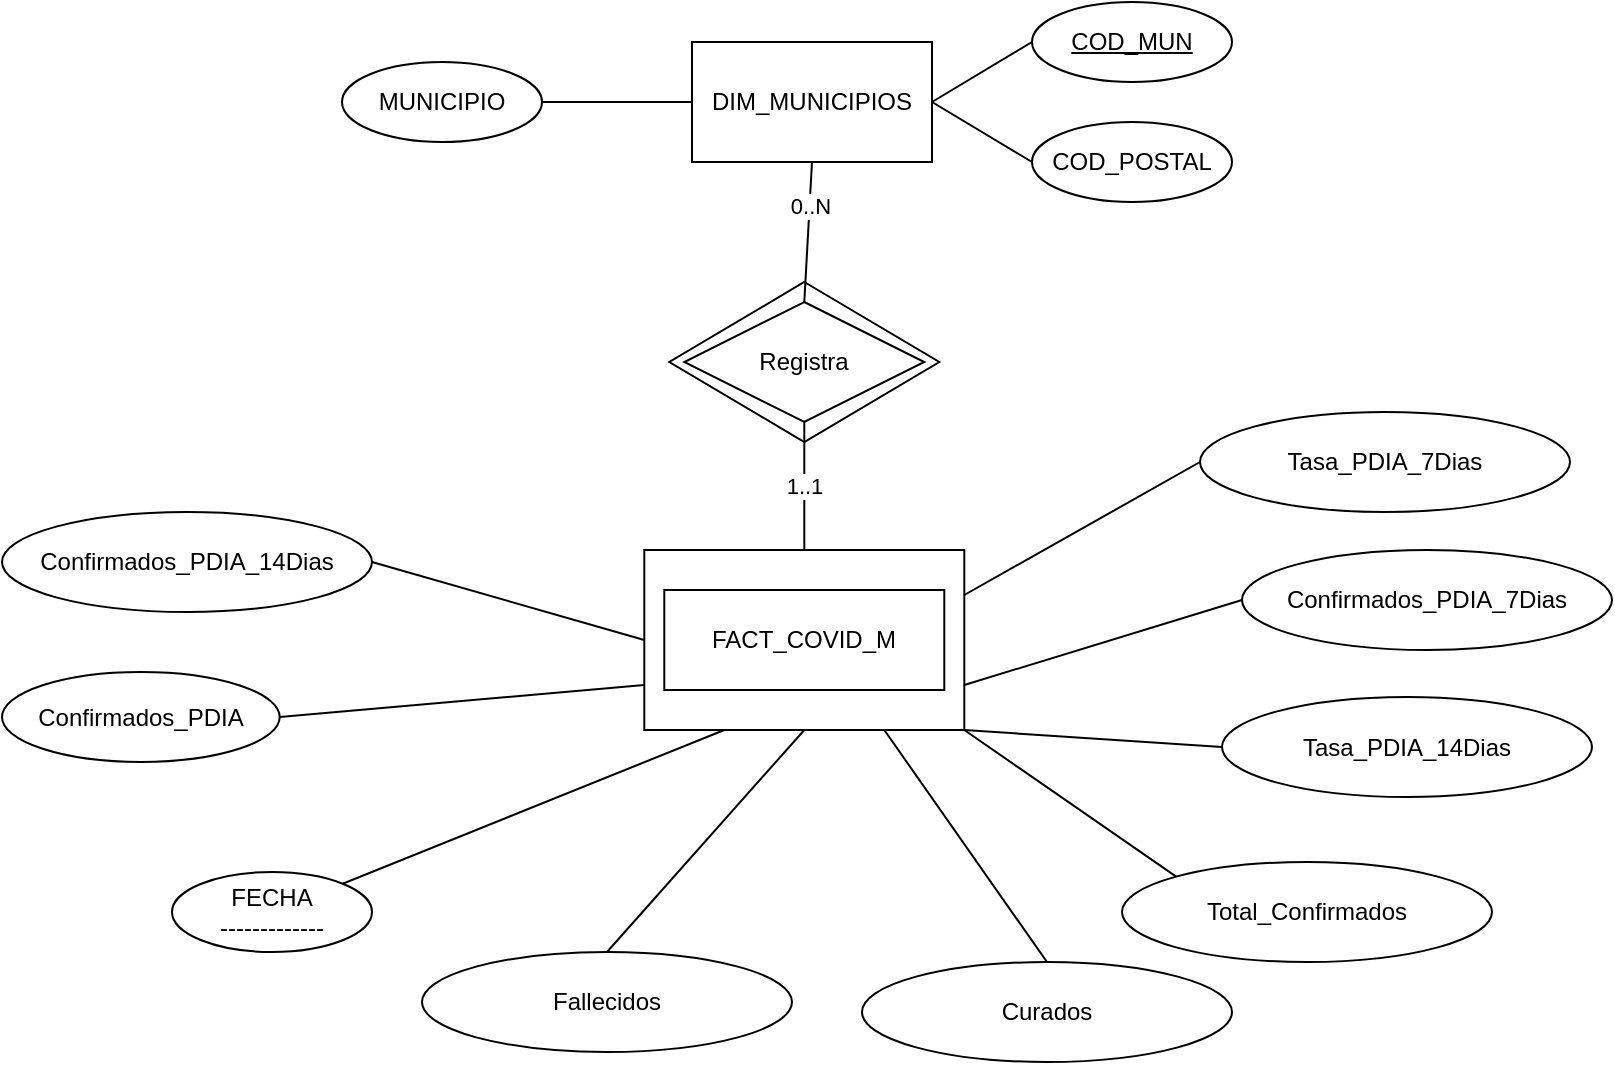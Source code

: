 <mxfile version="20.2.7" type="github" pages="5">
  <diagram id="vgWtAW3Z7E3r17hdpEy-" name="FACT_COVID_M">
    <mxGraphModel dx="1422" dy="737" grid="1" gridSize="10" guides="1" tooltips="1" connect="1" arrows="1" fold="1" page="1" pageScale="1" pageWidth="827" pageHeight="1169" math="0" shadow="0">
      <root>
        <mxCell id="0" />
        <mxCell id="1" parent="0" />
        <mxCell id="q2_rF_E4KVoeCvqUYvYB-1" value="" style="rhombus;whiteSpace=wrap;html=1;" parent="1" vertex="1">
          <mxGeometry x="344.65" y="200" width="135" height="80" as="geometry" />
        </mxCell>
        <mxCell id="q2_rF_E4KVoeCvqUYvYB-2" value="DIM_MUNICIPIOS" style="rounded=0;whiteSpace=wrap;html=1;" parent="1" vertex="1">
          <mxGeometry x="356" y="80" width="120" height="60" as="geometry" />
        </mxCell>
        <mxCell id="q2_rF_E4KVoeCvqUYvYB-3" value="FECHA&lt;br&gt;-------------" style="ellipse;whiteSpace=wrap;html=1;" parent="1" vertex="1">
          <mxGeometry x="96" y="495" width="100" height="40" as="geometry" />
        </mxCell>
        <mxCell id="q2_rF_E4KVoeCvqUYvYB-4" style="rounded=0;orthogonalLoop=1;jettySize=auto;html=1;exitX=0.5;exitY=1;exitDx=0;exitDy=0;entryX=0.5;entryY=0;entryDx=0;entryDy=0;endArrow=none;endFill=0;" parent="1" source="q2_rF_E4KVoeCvqUYvYB-2" target="q2_rF_E4KVoeCvqUYvYB-6" edge="1">
          <mxGeometry relative="1" as="geometry">
            <mxPoint x="706" y="170" as="sourcePoint" />
          </mxGeometry>
        </mxCell>
        <mxCell id="q2_rF_E4KVoeCvqUYvYB-5" value="0..N" style="edgeLabel;html=1;align=center;verticalAlign=middle;resizable=0;points=[];" parent="q2_rF_E4KVoeCvqUYvYB-4" vertex="1" connectable="0">
          <mxGeometry x="-0.6" y="-2" relative="1" as="geometry">
            <mxPoint x="2" y="8" as="offset" />
          </mxGeometry>
        </mxCell>
        <mxCell id="q2_rF_E4KVoeCvqUYvYB-6" value="Registra" style="rhombus;whiteSpace=wrap;html=1;" parent="1" vertex="1">
          <mxGeometry x="352.15" y="210" width="120" height="60" as="geometry" />
        </mxCell>
        <mxCell id="q2_rF_E4KVoeCvqUYvYB-7" value="&lt;u&gt;COD_MUN&lt;/u&gt;" style="ellipse;whiteSpace=wrap;html=1;" parent="1" vertex="1">
          <mxGeometry x="526" y="60" width="100" height="40" as="geometry" />
        </mxCell>
        <mxCell id="q2_rF_E4KVoeCvqUYvYB-8" value="COD_POSTAL" style="ellipse;whiteSpace=wrap;html=1;" parent="1" vertex="1">
          <mxGeometry x="526" y="120" width="100" height="40" as="geometry" />
        </mxCell>
        <mxCell id="q2_rF_E4KVoeCvqUYvYB-9" value="MUNICIPIO" style="ellipse;whiteSpace=wrap;html=1;" parent="1" vertex="1">
          <mxGeometry x="181" y="90" width="100" height="40" as="geometry" />
        </mxCell>
        <mxCell id="q2_rF_E4KVoeCvqUYvYB-10" value="" style="endArrow=none;html=1;rounded=0;entryX=0;entryY=0.5;entryDx=0;entryDy=0;exitX=1;exitY=0.5;exitDx=0;exitDy=0;" parent="1" source="q2_rF_E4KVoeCvqUYvYB-9" target="q2_rF_E4KVoeCvqUYvYB-2" edge="1">
          <mxGeometry width="50" height="50" relative="1" as="geometry">
            <mxPoint x="136" y="240" as="sourcePoint" />
            <mxPoint x="186" y="190" as="targetPoint" />
          </mxGeometry>
        </mxCell>
        <mxCell id="q2_rF_E4KVoeCvqUYvYB-11" value="" style="endArrow=none;html=1;rounded=0;entryX=0;entryY=0.5;entryDx=0;entryDy=0;exitX=1;exitY=0.5;exitDx=0;exitDy=0;" parent="1" source="q2_rF_E4KVoeCvqUYvYB-2" target="q2_rF_E4KVoeCvqUYvYB-7" edge="1">
          <mxGeometry width="50" height="50" relative="1" as="geometry">
            <mxPoint x="136" y="240" as="sourcePoint" />
            <mxPoint x="186" y="190" as="targetPoint" />
          </mxGeometry>
        </mxCell>
        <mxCell id="q2_rF_E4KVoeCvqUYvYB-12" value="" style="endArrow=none;html=1;rounded=0;entryX=0;entryY=0.5;entryDx=0;entryDy=0;exitX=1;exitY=0.5;exitDx=0;exitDy=0;" parent="1" source="q2_rF_E4KVoeCvqUYvYB-2" target="q2_rF_E4KVoeCvqUYvYB-8" edge="1">
          <mxGeometry width="50" height="50" relative="1" as="geometry">
            <mxPoint x="136" y="240" as="sourcePoint" />
            <mxPoint x="536.0" y="140" as="targetPoint" />
          </mxGeometry>
        </mxCell>
        <mxCell id="q2_rF_E4KVoeCvqUYvYB-13" value="" style="group" parent="1" vertex="1" connectable="0">
          <mxGeometry x="332.15" y="334" width="160" height="90" as="geometry" />
        </mxCell>
        <mxCell id="q2_rF_E4KVoeCvqUYvYB-14" value="" style="rounded=0;whiteSpace=wrap;html=1;" parent="q2_rF_E4KVoeCvqUYvYB-13" vertex="1">
          <mxGeometry width="160" height="90" as="geometry" />
        </mxCell>
        <mxCell id="q2_rF_E4KVoeCvqUYvYB-15" value="FACT_COVID_M" style="rounded=0;whiteSpace=wrap;html=1;" parent="q2_rF_E4KVoeCvqUYvYB-13" vertex="1">
          <mxGeometry x="10" y="20" width="140" height="50" as="geometry" />
        </mxCell>
        <mxCell id="q2_rF_E4KVoeCvqUYvYB-16" value="1..1" style="endArrow=none;html=1;rounded=0;entryX=0.5;entryY=1;entryDx=0;entryDy=0;exitX=0.5;exitY=0;exitDx=0;exitDy=0;" parent="1" source="q2_rF_E4KVoeCvqUYvYB-14" target="q2_rF_E4KVoeCvqUYvYB-6" edge="1">
          <mxGeometry width="50" height="50" relative="1" as="geometry">
            <mxPoint x="141" y="290" as="sourcePoint" />
            <mxPoint x="572.15" y="300" as="targetPoint" />
          </mxGeometry>
        </mxCell>
        <mxCell id="q2_rF_E4KVoeCvqUYvYB-17" value="" style="endArrow=none;html=1;rounded=0;entryX=1;entryY=0;entryDx=0;entryDy=0;exitX=0.25;exitY=1;exitDx=0;exitDy=0;" parent="1" source="q2_rF_E4KVoeCvqUYvYB-14" target="q2_rF_E4KVoeCvqUYvYB-3" edge="1">
          <mxGeometry width="50" height="50" relative="1" as="geometry">
            <mxPoint x="456" y="390" as="sourcePoint" />
            <mxPoint x="441.0" y="305" as="targetPoint" />
          </mxGeometry>
        </mxCell>
        <mxCell id="q2_rF_E4KVoeCvqUYvYB-18" value="Confirmados_PDIA" style="ellipse;whiteSpace=wrap;html=1;" parent="1" vertex="1">
          <mxGeometry x="11" y="395" width="138.85" height="45" as="geometry" />
        </mxCell>
        <mxCell id="q2_rF_E4KVoeCvqUYvYB-19" value="" style="endArrow=none;html=1;rounded=0;entryX=1;entryY=0.5;entryDx=0;entryDy=0;exitX=0;exitY=0.75;exitDx=0;exitDy=0;" parent="1" source="q2_rF_E4KVoeCvqUYvYB-14" target="q2_rF_E4KVoeCvqUYvYB-18" edge="1">
          <mxGeometry width="50" height="50" relative="1" as="geometry">
            <mxPoint x="298.3" y="424" as="sourcePoint" />
            <mxPoint x="292.15" y="325" as="targetPoint" />
          </mxGeometry>
        </mxCell>
        <mxCell id="q2_rF_E4KVoeCvqUYvYB-20" value="Confirmados_PDIA_7Dias" style="ellipse;whiteSpace=wrap;html=1;" parent="1" vertex="1">
          <mxGeometry x="631" y="334" width="185" height="50" as="geometry" />
        </mxCell>
        <mxCell id="q2_rF_E4KVoeCvqUYvYB-21" value="Confirmados_PDIA_14Dias" style="ellipse;whiteSpace=wrap;html=1;" parent="1" vertex="1">
          <mxGeometry x="11" y="315" width="185" height="50" as="geometry" />
        </mxCell>
        <mxCell id="q2_rF_E4KVoeCvqUYvYB-22" value="Tasa_PDIA_7Dias" style="ellipse;whiteSpace=wrap;html=1;" parent="1" vertex="1">
          <mxGeometry x="610" y="265" width="185" height="50" as="geometry" />
        </mxCell>
        <mxCell id="q2_rF_E4KVoeCvqUYvYB-23" value="Tasa_PDIA_14Dias" style="ellipse;whiteSpace=wrap;html=1;" parent="1" vertex="1">
          <mxGeometry x="621" y="407.5" width="185" height="50" as="geometry" />
        </mxCell>
        <mxCell id="q2_rF_E4KVoeCvqUYvYB-24" value="Total_Confirmados" style="ellipse;whiteSpace=wrap;html=1;" parent="1" vertex="1">
          <mxGeometry x="571" y="490" width="185" height="50" as="geometry" />
        </mxCell>
        <mxCell id="q2_rF_E4KVoeCvqUYvYB-25" value="Curados" style="ellipse;whiteSpace=wrap;html=1;" parent="1" vertex="1">
          <mxGeometry x="441" y="540" width="185" height="50" as="geometry" />
        </mxCell>
        <mxCell id="q2_rF_E4KVoeCvqUYvYB-26" value="Fallecidos" style="ellipse;whiteSpace=wrap;html=1;" parent="1" vertex="1">
          <mxGeometry x="221" y="535" width="185" height="50" as="geometry" />
        </mxCell>
        <mxCell id="q2_rF_E4KVoeCvqUYvYB-27" value="" style="endArrow=none;html=1;rounded=0;entryX=1;entryY=0.5;entryDx=0;entryDy=0;exitX=0;exitY=0.5;exitDx=0;exitDy=0;" parent="1" source="q2_rF_E4KVoeCvqUYvYB-14" target="q2_rF_E4KVoeCvqUYvYB-21" edge="1">
          <mxGeometry width="50" height="50" relative="1" as="geometry">
            <mxPoint x="387.15" y="414" as="sourcePoint" />
            <mxPoint x="300.425" y="467.5" as="targetPoint" />
          </mxGeometry>
        </mxCell>
        <mxCell id="q2_rF_E4KVoeCvqUYvYB-28" value="" style="endArrow=none;html=1;rounded=0;entryX=1;entryY=0.25;entryDx=0;entryDy=0;exitX=0;exitY=0.5;exitDx=0;exitDy=0;" parent="1" source="q2_rF_E4KVoeCvqUYvYB-22" target="q2_rF_E4KVoeCvqUYvYB-14" edge="1">
          <mxGeometry width="50" height="50" relative="1" as="geometry">
            <mxPoint x="352.15" y="389" as="sourcePoint" />
            <mxPoint x="258.5" y="390.0" as="targetPoint" />
          </mxGeometry>
        </mxCell>
        <mxCell id="q2_rF_E4KVoeCvqUYvYB-29" value="" style="endArrow=none;html=1;rounded=0;entryX=0.5;entryY=1;entryDx=0;entryDy=0;exitX=0.5;exitY=0;exitDx=0;exitDy=0;" parent="1" source="q2_rF_E4KVoeCvqUYvYB-26" target="q2_rF_E4KVoeCvqUYvYB-14" edge="1">
          <mxGeometry width="50" height="50" relative="1" as="geometry">
            <mxPoint x="620.0" y="300.0" as="sourcePoint" />
            <mxPoint x="502.15" y="366.5" as="targetPoint" />
          </mxGeometry>
        </mxCell>
        <mxCell id="q2_rF_E4KVoeCvqUYvYB-30" value="" style="endArrow=none;html=1;rounded=0;entryX=0.75;entryY=1;entryDx=0;entryDy=0;exitX=0.5;exitY=0;exitDx=0;exitDy=0;" parent="1" source="q2_rF_E4KVoeCvqUYvYB-25" target="q2_rF_E4KVoeCvqUYvYB-14" edge="1">
          <mxGeometry width="50" height="50" relative="1" as="geometry">
            <mxPoint x="323.5" y="545.0" as="sourcePoint" />
            <mxPoint x="422.15" y="434" as="targetPoint" />
          </mxGeometry>
        </mxCell>
        <mxCell id="q2_rF_E4KVoeCvqUYvYB-31" value="" style="endArrow=none;html=1;rounded=0;entryX=1;entryY=0.75;entryDx=0;entryDy=0;exitX=0;exitY=0.5;exitDx=0;exitDy=0;" parent="1" source="q2_rF_E4KVoeCvqUYvYB-20" target="q2_rF_E4KVoeCvqUYvYB-14" edge="1">
          <mxGeometry width="50" height="50" relative="1" as="geometry">
            <mxPoint x="333.5" y="555.0" as="sourcePoint" />
            <mxPoint x="432.15" y="444" as="targetPoint" />
          </mxGeometry>
        </mxCell>
        <mxCell id="q2_rF_E4KVoeCvqUYvYB-32" value="" style="endArrow=none;html=1;rounded=0;entryX=1;entryY=1;entryDx=0;entryDy=0;exitX=0;exitY=0.5;exitDx=0;exitDy=0;" parent="1" source="q2_rF_E4KVoeCvqUYvYB-23" target="q2_rF_E4KVoeCvqUYvYB-14" edge="1">
          <mxGeometry width="50" height="50" relative="1" as="geometry">
            <mxPoint x="343.5" y="565.0" as="sourcePoint" />
            <mxPoint x="442.15" y="454" as="targetPoint" />
          </mxGeometry>
        </mxCell>
        <mxCell id="q2_rF_E4KVoeCvqUYvYB-33" value="" style="endArrow=none;html=1;rounded=0;entryX=1;entryY=1;entryDx=0;entryDy=0;exitX=0;exitY=0;exitDx=0;exitDy=0;" parent="1" source="q2_rF_E4KVoeCvqUYvYB-24" target="q2_rF_E4KVoeCvqUYvYB-14" edge="1">
          <mxGeometry width="50" height="50" relative="1" as="geometry">
            <mxPoint x="353.5" y="575.0" as="sourcePoint" />
            <mxPoint x="452.15" y="464" as="targetPoint" />
          </mxGeometry>
        </mxCell>
      </root>
    </mxGraphModel>
  </diagram>
  <diagram id="QMB-lueqzwkMbr6FRNcu" name="FACT_A_FINANCIERA">
    <mxGraphModel dx="1673" dy="867" grid="1" gridSize="10" guides="1" tooltips="1" connect="1" arrows="1" fold="1" page="1" pageScale="1" pageWidth="1169" pageHeight="827" math="0" shadow="0">
      <root>
        <mxCell id="0" />
        <mxCell id="1" parent="0" />
        <mxCell id="V9veJoz5qz3uG5agsrDF-1" value="" style="rhombus;whiteSpace=wrap;html=1;" vertex="1" parent="1">
          <mxGeometry x="607" y="415" width="140" height="80" as="geometry" />
        </mxCell>
        <mxCell id="V9veJoz5qz3uG5agsrDF-2" value="PAIS" style="ellipse;whiteSpace=wrap;html=1;" vertex="1" parent="1">
          <mxGeometry x="100" y="425" width="100" height="40" as="geometry" />
        </mxCell>
        <mxCell id="V9veJoz5qz3uG5agsrDF-3" value="" style="endArrow=none;html=1;rounded=0;entryX=0.5;entryY=0;entryDx=0;entryDy=0;exitX=0.719;exitY=-0.039;exitDx=0;exitDy=0;exitPerimeter=0;" edge="1" parent="1" source="V9veJoz5qz3uG5agsrDF-2" target="V9veJoz5qz3uG5agsrDF-10">
          <mxGeometry width="50" height="50" relative="1" as="geometry">
            <mxPoint x="176" y="420" as="sourcePoint" />
            <mxPoint x="476" y="346.52" as="targetPoint" />
          </mxGeometry>
        </mxCell>
        <mxCell id="V9veJoz5qz3uG5agsrDF-4" value="&lt;u&gt;COD_PAIS&lt;/u&gt;" style="ellipse;whiteSpace=wrap;html=1;" vertex="1" parent="1">
          <mxGeometry x="296" y="420" width="100" height="40" as="geometry" />
        </mxCell>
        <mxCell id="V9veJoz5qz3uG5agsrDF-5" value="" style="endArrow=none;html=1;rounded=0;entryX=0.5;entryY=0;entryDx=0;entryDy=0;exitX=0.5;exitY=0;exitDx=0;exitDy=0;" edge="1" parent="1" source="V9veJoz5qz3uG5agsrDF-4" target="V9veJoz5qz3uG5agsrDF-10">
          <mxGeometry width="50" height="50" relative="1" as="geometry">
            <mxPoint x="56" y="256.52" as="sourcePoint" />
            <mxPoint x="426" y="171.52" as="targetPoint" />
          </mxGeometry>
        </mxCell>
        <mxCell id="V9veJoz5qz3uG5agsrDF-6" value="" style="endArrow=none;html=1;rounded=0;exitX=0.448;exitY=0.014;exitDx=0;exitDy=0;entryX=0.5;entryY=1;entryDx=0;entryDy=0;exitPerimeter=0;" edge="1" parent="1" source="V9veJoz5qz3uG5agsrDF-22" target="V9veJoz5qz3uG5agsrDF-14">
          <mxGeometry width="50" height="50" relative="1" as="geometry">
            <mxPoint x="686" y="150" as="sourcePoint" />
            <mxPoint x="566" y="130" as="targetPoint" />
          </mxGeometry>
        </mxCell>
        <mxCell id="V9veJoz5qz3uG5agsrDF-7" value="" style="endArrow=none;html=1;rounded=0;entryX=0.5;entryY=0;entryDx=0;entryDy=0;exitX=0;exitY=0.75;exitDx=0;exitDy=0;exitPerimeter=0;entryPerimeter=0;" edge="1" parent="1" source="V9veJoz5qz3uG5agsrDF-17" target="V9veJoz5qz3uG5agsrDF-22">
          <mxGeometry width="50" height="50" relative="1" as="geometry">
            <mxPoint x="836" y="180" as="sourcePoint" />
            <mxPoint x="756" y="230" as="targetPoint" />
          </mxGeometry>
        </mxCell>
        <mxCell id="V9veJoz5qz3uG5agsrDF-8" value="" style="endArrow=none;html=1;rounded=0;entryX=0.5;entryY=0;entryDx=0;entryDy=0;exitX=0.5;exitY=1;exitDx=0;exitDy=0;" edge="1" parent="1" source="V9veJoz5qz3uG5agsrDF-16" target="V9veJoz5qz3uG5agsrDF-22">
          <mxGeometry width="50" height="50" relative="1" as="geometry">
            <mxPoint x="726" y="150" as="sourcePoint" />
            <mxPoint x="726" y="210" as="targetPoint" />
          </mxGeometry>
        </mxCell>
        <mxCell id="V9veJoz5qz3uG5agsrDF-9" value="" style="endArrow=none;html=1;rounded=0;entryX=0.5;entryY=1;entryDx=0;entryDy=0;exitX=0.5;exitY=0;exitDx=0;exitDy=0;" edge="1" parent="1" source="V9veJoz5qz3uG5agsrDF-22" target="V9veJoz5qz3uG5agsrDF-15">
          <mxGeometry width="50" height="50" relative="1" as="geometry">
            <mxPoint x="766" y="410" as="sourcePoint" />
            <mxPoint x="656" y="335" as="targetPoint" />
          </mxGeometry>
        </mxCell>
        <mxCell id="V9veJoz5qz3uG5agsrDF-10" value="DIM_PAISES" style="rounded=0;whiteSpace=wrap;html=1;" vertex="1" parent="1">
          <mxGeometry x="186" y="290" width="120" height="60" as="geometry" />
        </mxCell>
        <mxCell id="V9veJoz5qz3uG5agsrDF-11" value="Pertenece" style="rhombus;whiteSpace=wrap;html=1;" vertex="1" parent="1">
          <mxGeometry x="386" y="290" width="120" height="60" as="geometry" />
        </mxCell>
        <mxCell id="V9veJoz5qz3uG5agsrDF-12" value="1:1" style="endArrow=none;html=1;rounded=0;entryX=0;entryY=0.5;entryDx=0;entryDy=0;exitX=1;exitY=0.5;exitDx=0;exitDy=0;" edge="1" parent="1" source="V9veJoz5qz3uG5agsrDF-11" target="V9veJoz5qz3uG5agsrDF-22">
          <mxGeometry width="50" height="50" relative="1" as="geometry">
            <mxPoint x="526" y="213.48" as="sourcePoint" />
            <mxPoint x="356" y="90" as="targetPoint" />
          </mxGeometry>
        </mxCell>
        <mxCell id="V9veJoz5qz3uG5agsrDF-13" value="0..N" style="endArrow=none;html=1;rounded=0;entryX=0;entryY=0.5;entryDx=0;entryDy=0;exitX=1;exitY=0.5;exitDx=0;exitDy=0;" edge="1" parent="1" source="V9veJoz5qz3uG5agsrDF-10" target="V9veJoz5qz3uG5agsrDF-11">
          <mxGeometry width="50" height="50" relative="1" as="geometry">
            <mxPoint x="276" y="306.52" as="sourcePoint" />
            <mxPoint x="326" y="256.52" as="targetPoint" />
          </mxGeometry>
        </mxCell>
        <mxCell id="V9veJoz5qz3uG5agsrDF-14" value="FECHA&lt;br&gt;---------" style="ellipse;whiteSpace=wrap;html=1;" vertex="1" parent="1">
          <mxGeometry x="446" y="80" width="100" height="40" as="geometry" />
        </mxCell>
        <mxCell id="V9veJoz5qz3uG5agsrDF-15" value="APERTURA" style="ellipse;whiteSpace=wrap;html=1;" vertex="1" parent="1">
          <mxGeometry x="566" y="50" width="100" height="40" as="geometry" />
        </mxCell>
        <mxCell id="V9veJoz5qz3uG5agsrDF-16" value="MAXIMO" style="ellipse;whiteSpace=wrap;html=1;" vertex="1" parent="1">
          <mxGeometry x="706" y="50" width="100" height="40" as="geometry" />
        </mxCell>
        <mxCell id="V9veJoz5qz3uG5agsrDF-17" value="MINIMO" style="ellipse;whiteSpace=wrap;html=1;" vertex="1" parent="1">
          <mxGeometry x="866" y="110" width="100" height="40" as="geometry" />
        </mxCell>
        <mxCell id="V9veJoz5qz3uG5agsrDF-18" value="CIERRE" style="ellipse;whiteSpace=wrap;html=1;" vertex="1" parent="1">
          <mxGeometry x="916" y="210" width="100" height="40" as="geometry" />
        </mxCell>
        <mxCell id="V9veJoz5qz3uG5agsrDF-19" value="VOLUMEN" style="ellipse;whiteSpace=wrap;html=1;" vertex="1" parent="1">
          <mxGeometry x="906" y="310" width="100" height="40" as="geometry" />
        </mxCell>
        <mxCell id="V9veJoz5qz3uG5agsrDF-20" value="" style="group" vertex="1" connectable="0" parent="1">
          <mxGeometry x="607" y="260" width="160" height="110" as="geometry" />
        </mxCell>
        <mxCell id="V9veJoz5qz3uG5agsrDF-21" value="" style="rounded=0;whiteSpace=wrap;html=1;" vertex="1" parent="V9veJoz5qz3uG5agsrDF-20">
          <mxGeometry x="-25" width="185" height="110" as="geometry" />
        </mxCell>
        <mxCell id="V9veJoz5qz3uG5agsrDF-22" value="FACT_A_FINANCIERA" style="rounded=0;whiteSpace=wrap;html=1;" vertex="1" parent="V9veJoz5qz3uG5agsrDF-20">
          <mxGeometry y="20" width="140" height="70" as="geometry" />
        </mxCell>
        <mxCell id="V9veJoz5qz3uG5agsrDF-23" value="" style="endArrow=none;html=1;rounded=0;entryX=0;entryY=0.5;entryDx=0;entryDy=0;exitX=1;exitY=0;exitDx=0;exitDy=0;" edge="1" parent="1" source="V9veJoz5qz3uG5agsrDF-21" target="V9veJoz5qz3uG5agsrDF-18">
          <mxGeometry width="50" height="50" relative="1" as="geometry">
            <mxPoint x="776" y="440" as="sourcePoint" />
            <mxPoint x="826" y="390" as="targetPoint" />
          </mxGeometry>
        </mxCell>
        <mxCell id="V9veJoz5qz3uG5agsrDF-24" value="" style="endArrow=none;html=1;rounded=0;entryX=0;entryY=0;entryDx=0;entryDy=0;exitX=1;exitY=0.5;exitDx=0;exitDy=0;" edge="1" parent="1" source="V9veJoz5qz3uG5agsrDF-21" target="V9veJoz5qz3uG5agsrDF-19">
          <mxGeometry width="50" height="50" relative="1" as="geometry">
            <mxPoint x="806" y="335" as="sourcePoint" />
            <mxPoint x="546" y="240" as="targetPoint" />
          </mxGeometry>
        </mxCell>
        <mxCell id="V9veJoz5qz3uG5agsrDF-25" value="&lt;u&gt;ID_MERCADO&lt;/u&gt;" style="ellipse;whiteSpace=wrap;html=1;" vertex="1" parent="1">
          <mxGeometry x="435" y="669" width="100" height="40" as="geometry" />
        </mxCell>
        <mxCell id="V9veJoz5qz3uG5agsrDF-26" value="" style="endArrow=none;html=1;rounded=0;entryX=0.5;entryY=0;entryDx=0;entryDy=0;exitX=0.5;exitY=0;exitDx=0;exitDy=0;" edge="1" parent="1" source="V9veJoz5qz3uG5agsrDF-25" target="V9veJoz5qz3uG5agsrDF-29">
          <mxGeometry width="50" height="50" relative="1" as="geometry">
            <mxPoint x="615" y="749" as="sourcePoint" />
            <mxPoint x="885" y="595.52" as="targetPoint" />
          </mxGeometry>
        </mxCell>
        <mxCell id="V9veJoz5qz3uG5agsrDF-27" value="MERCADO" style="ellipse;whiteSpace=wrap;html=1;" vertex="1" parent="1">
          <mxGeometry x="627" y="669" width="100" height="40" as="geometry" />
        </mxCell>
        <mxCell id="V9veJoz5qz3uG5agsrDF-28" value="" style="endArrow=none;html=1;rounded=0;entryX=0.5;entryY=0;entryDx=0;entryDy=0;exitX=0.5;exitY=0;exitDx=0;exitDy=0;" edge="1" parent="1" source="V9veJoz5qz3uG5agsrDF-27" target="V9veJoz5qz3uG5agsrDF-29">
          <mxGeometry width="50" height="50" relative="1" as="geometry">
            <mxPoint x="465" y="505.52" as="sourcePoint" />
            <mxPoint x="835" y="420.52" as="targetPoint" />
          </mxGeometry>
        </mxCell>
        <mxCell id="V9veJoz5qz3uG5agsrDF-29" value="DIM_MERCADOS" style="rounded=0;whiteSpace=wrap;html=1;" vertex="1" parent="1">
          <mxGeometry x="617" y="560" width="120" height="60" as="geometry" />
        </mxCell>
        <mxCell id="V9veJoz5qz3uG5agsrDF-30" value="DESCRIPCION" style="ellipse;whiteSpace=wrap;html=1;" vertex="1" parent="1">
          <mxGeometry x="806" y="669" width="100" height="40" as="geometry" />
        </mxCell>
        <mxCell id="V9veJoz5qz3uG5agsrDF-31" value="" style="endArrow=none;html=1;rounded=0;entryX=1;entryY=0.5;entryDx=0;entryDy=0;exitX=0.5;exitY=0;exitDx=0;exitDy=0;" edge="1" parent="1" source="V9veJoz5qz3uG5agsrDF-30" target="V9veJoz5qz3uG5agsrDF-29">
          <mxGeometry width="50" height="50" relative="1" as="geometry">
            <mxPoint x="566" y="505.52" as="sourcePoint" />
            <mxPoint x="806" y="559" as="targetPoint" />
          </mxGeometry>
        </mxCell>
        <mxCell id="V9veJoz5qz3uG5agsrDF-32" value="REGISTRA" style="rhombus;whiteSpace=wrap;html=1;" vertex="1" parent="1">
          <mxGeometry x="617" y="425" width="120" height="60" as="geometry" />
        </mxCell>
        <mxCell id="V9veJoz5qz3uG5agsrDF-33" value="" style="endArrow=none;html=1;rounded=0;entryX=0.5;entryY=1;entryDx=0;entryDy=0;exitX=0.5;exitY=0;exitDx=0;exitDy=0;" edge="1" parent="1" source="V9veJoz5qz3uG5agsrDF-32" target="V9veJoz5qz3uG5agsrDF-22">
          <mxGeometry width="50" height="50" relative="1" as="geometry">
            <mxPoint x="356" y="430" as="sourcePoint" />
            <mxPoint x="256" y="300" as="targetPoint" />
          </mxGeometry>
        </mxCell>
        <mxCell id="V9veJoz5qz3uG5agsrDF-34" value="1..1" style="edgeLabel;html=1;align=center;verticalAlign=middle;resizable=0;points=[];" vertex="1" connectable="0" parent="V9veJoz5qz3uG5agsrDF-33">
          <mxGeometry x="-0.424" relative="1" as="geometry">
            <mxPoint as="offset" />
          </mxGeometry>
        </mxCell>
        <mxCell id="V9veJoz5qz3uG5agsrDF-35" value="" style="endArrow=none;html=1;rounded=0;entryX=0.5;entryY=1;entryDx=0;entryDy=0;exitX=0.5;exitY=0;exitDx=0;exitDy=0;" edge="1" parent="1" source="V9veJoz5qz3uG5agsrDF-29" target="V9veJoz5qz3uG5agsrDF-32">
          <mxGeometry width="50" height="50" relative="1" as="geometry">
            <mxPoint x="576" y="415" as="sourcePoint" />
            <mxPoint x="626" y="365" as="targetPoint" />
          </mxGeometry>
        </mxCell>
        <mxCell id="V9veJoz5qz3uG5agsrDF-36" value="0..N" style="edgeLabel;html=1;align=center;verticalAlign=middle;resizable=0;points=[];" vertex="1" connectable="0" parent="V9veJoz5qz3uG5agsrDF-35">
          <mxGeometry x="-0.436" y="2" relative="1" as="geometry">
            <mxPoint as="offset" />
          </mxGeometry>
        </mxCell>
      </root>
    </mxGraphModel>
  </diagram>
  <diagram id="kxbSdNKX4NSK-qYqbCen" name="FACT_COVID_P">
    <mxGraphModel dx="2005" dy="737" grid="1" gridSize="10" guides="1" tooltips="1" connect="1" arrows="1" fold="1" page="1" pageScale="1" pageWidth="583" pageHeight="827" math="0" shadow="0">
      <root>
        <mxCell id="0" />
        <mxCell id="1" parent="0" />
        <mxCell id="gppZokB7CRQZHfj-MRDj-94" value="" style="rhombus;whiteSpace=wrap;html=1;" parent="1" vertex="1">
          <mxGeometry x="248.33" y="342" width="143.34" height="85.2" as="geometry" />
        </mxCell>
        <mxCell id="gppZokB7CRQZHfj-MRDj-93" value="" style="rhombus;whiteSpace=wrap;html=1;" parent="1" vertex="1">
          <mxGeometry x="200" y="420.25" width="143.34" height="85.2" as="geometry" />
        </mxCell>
        <mxCell id="gppZokB7CRQZHfj-MRDj-1" value="" style="rhombus;whiteSpace=wrap;html=1;" parent="1" vertex="1">
          <mxGeometry x="528.43" y="290" width="150" height="80" as="geometry" />
        </mxCell>
        <mxCell id="gppZokB7CRQZHfj-MRDj-2" value="" style="rounded=0;whiteSpace=wrap;html=1;" parent="1" vertex="1">
          <mxGeometry x="521" y="421.9" width="140" height="80" as="geometry" />
        </mxCell>
        <mxCell id="gppZokB7CRQZHfj-MRDj-4" style="rounded=0;orthogonalLoop=1;jettySize=auto;html=1;exitX=0.5;exitY=1;exitDx=0;exitDy=0;entryX=0.5;entryY=0;entryDx=0;entryDy=0;endArrow=none;endFill=0;" parent="1" source="gppZokB7CRQZHfj-MRDj-6" target="gppZokB7CRQZHfj-MRDj-1" edge="1">
          <mxGeometry relative="1" as="geometry" />
        </mxCell>
        <mxCell id="gppZokB7CRQZHfj-MRDj-5" value="0..N" style="edgeLabel;html=1;align=center;verticalAlign=middle;resizable=0;points=[];" parent="gppZokB7CRQZHfj-MRDj-4" vertex="1" connectable="0">
          <mxGeometry x="-0.6" y="-2" relative="1" as="geometry">
            <mxPoint x="2" y="8" as="offset" />
          </mxGeometry>
        </mxCell>
        <mxCell id="gppZokB7CRQZHfj-MRDj-6" value="DIM_PROVINCIAS" style="rounded=0;whiteSpace=wrap;html=1;" parent="1" vertex="1">
          <mxGeometry x="545" y="160" width="120" height="60" as="geometry" />
        </mxCell>
        <mxCell id="gppZokB7CRQZHfj-MRDj-7" value="DIM_CCAA" style="rounded=0;whiteSpace=wrap;html=1;" parent="1" vertex="1">
          <mxGeometry x="1009" y="431.9" width="120" height="60" as="geometry" />
        </mxCell>
        <mxCell id="gppZokB7CRQZHfj-MRDj-8" value="PROVINCIA" style="ellipse;whiteSpace=wrap;html=1;" parent="1" vertex="1">
          <mxGeometry x="584.5" y="10" width="100" height="40" as="geometry" />
        </mxCell>
        <mxCell id="gppZokB7CRQZHfj-MRDj-9" value="&lt;u&gt;COD_PROVINCIA&lt;/u&gt;" style="ellipse;whiteSpace=wrap;html=1;" parent="1" vertex="1">
          <mxGeometry x="675" y="40" width="120" height="40" as="geometry" />
        </mxCell>
        <mxCell id="gppZokB7CRQZHfj-MRDj-10" value="" style="endArrow=none;html=1;rounded=0;entryX=0;entryY=1;entryDx=0;entryDy=0;exitX=0.5;exitY=0;exitDx=0;exitDy=0;" parent="1" source="gppZokB7CRQZHfj-MRDj-6" target="gppZokB7CRQZHfj-MRDj-9" edge="1">
          <mxGeometry width="50" height="50" relative="1" as="geometry">
            <mxPoint x="785" y="300" as="sourcePoint" />
            <mxPoint x="835" y="250" as="targetPoint" />
          </mxGeometry>
        </mxCell>
        <mxCell id="gppZokB7CRQZHfj-MRDj-11" value="" style="endArrow=none;html=1;rounded=0;entryX=0.5;entryY=1;entryDx=0;entryDy=0;exitX=0.5;exitY=0;exitDx=0;exitDy=0;" parent="1" source="gppZokB7CRQZHfj-MRDj-6" target="gppZokB7CRQZHfj-MRDj-8" edge="1">
          <mxGeometry width="50" height="50" relative="1" as="geometry">
            <mxPoint x="785" y="300" as="sourcePoint" />
            <mxPoint x="835" y="250" as="targetPoint" />
          </mxGeometry>
        </mxCell>
        <mxCell id="gppZokB7CRQZHfj-MRDj-12" value="CCAA" style="ellipse;whiteSpace=wrap;html=1;" parent="1" vertex="1">
          <mxGeometry x="920" y="525" width="100" height="40" as="geometry" />
        </mxCell>
        <mxCell id="gppZokB7CRQZHfj-MRDj-13" value="&lt;u&gt;COD_CCAA&lt;/u&gt;" style="ellipse;whiteSpace=wrap;html=1;" parent="1" vertex="1">
          <mxGeometry x="1080" y="565" width="100" height="40" as="geometry" />
        </mxCell>
        <mxCell id="gppZokB7CRQZHfj-MRDj-14" value="" style="endArrow=none;html=1;rounded=0;exitX=0.25;exitY=1;exitDx=0;exitDy=0;" parent="1" source="gppZokB7CRQZHfj-MRDj-7" target="gppZokB7CRQZHfj-MRDj-12" edge="1">
          <mxGeometry width="50" height="50" relative="1" as="geometry">
            <mxPoint x="945" y="415" as="sourcePoint" />
            <mxPoint x="995" y="365" as="targetPoint" />
          </mxGeometry>
        </mxCell>
        <mxCell id="gppZokB7CRQZHfj-MRDj-15" value="" style="endArrow=none;html=1;rounded=0;entryX=0.5;entryY=0;entryDx=0;entryDy=0;exitX=0.75;exitY=1;exitDx=0;exitDy=0;" parent="1" source="gppZokB7CRQZHfj-MRDj-7" target="gppZokB7CRQZHfj-MRDj-13" edge="1">
          <mxGeometry width="50" height="50" relative="1" as="geometry">
            <mxPoint x="1145" y="435" as="sourcePoint" />
            <mxPoint x="1195" y="385" as="targetPoint" />
          </mxGeometry>
        </mxCell>
        <mxCell id="gppZokB7CRQZHfj-MRDj-20" value="FACT_COVID_P" style="rounded=0;whiteSpace=wrap;html=1;" parent="1" vertex="1">
          <mxGeometry x="531" y="431.9" width="120" height="60" as="geometry" />
        </mxCell>
        <mxCell id="gppZokB7CRQZHfj-MRDj-21" value="FECHA&lt;br&gt;-------------" style="ellipse;whiteSpace=wrap;html=1;" parent="1" vertex="1">
          <mxGeometry x="360" y="250" width="100" height="40" as="geometry" />
        </mxCell>
        <mxCell id="gppZokB7CRQZHfj-MRDj-22" value="" style="endArrow=none;html=1;rounded=0;entryX=0.5;entryY=1;entryDx=0;entryDy=0;exitX=0;exitY=0;exitDx=0;exitDy=0;" parent="1" source="gppZokB7CRQZHfj-MRDj-2" target="gppZokB7CRQZHfj-MRDj-21" edge="1">
          <mxGeometry width="50" height="50" relative="1" as="geometry">
            <mxPoint x="596.0" y="606.9" as="sourcePoint" />
            <mxPoint x="700.854" y="657.674" as="targetPoint" />
          </mxGeometry>
        </mxCell>
        <mxCell id="gppZokB7CRQZHfj-MRDj-23" value="Latitud" style="ellipse;whiteSpace=wrap;html=1;" parent="1" vertex="1">
          <mxGeometry x="330" y="80" width="100" height="40" as="geometry" />
        </mxCell>
        <mxCell id="gppZokB7CRQZHfj-MRDj-24" value="Longitud" style="ellipse;whiteSpace=wrap;html=1;" parent="1" vertex="1">
          <mxGeometry x="465" y="20" width="100" height="40" as="geometry" />
        </mxCell>
        <mxCell id="gppZokB7CRQZHfj-MRDj-25" value="" style="endArrow=none;html=1;rounded=0;entryX=0.5;entryY=1;entryDx=0;entryDy=0;exitX=0.397;exitY=-0.018;exitDx=0;exitDy=0;exitPerimeter=0;" parent="1" source="gppZokB7CRQZHfj-MRDj-6" target="gppZokB7CRQZHfj-MRDj-24" edge="1">
          <mxGeometry width="50" height="50" relative="1" as="geometry">
            <mxPoint x="615.0" y="170.0" as="sourcePoint" />
            <mxPoint x="739.854" y="114.226" as="targetPoint" />
          </mxGeometry>
        </mxCell>
        <mxCell id="gppZokB7CRQZHfj-MRDj-26" value="" style="endArrow=none;html=1;rounded=0;entryX=1;entryY=1;entryDx=0;entryDy=0;" parent="1" source="gppZokB7CRQZHfj-MRDj-6" target="gppZokB7CRQZHfj-MRDj-23" edge="1">
          <mxGeometry width="50" height="50" relative="1" as="geometry">
            <mxPoint x="625.0" y="180.0" as="sourcePoint" />
            <mxPoint x="749.854" y="124.226" as="targetPoint" />
          </mxGeometry>
        </mxCell>
        <mxCell id="gppZokB7CRQZHfj-MRDj-27" value="Registra" style="rhombus;whiteSpace=wrap;html=1;" parent="1" vertex="1">
          <mxGeometry x="544.43" y="302" width="120" height="60" as="geometry" />
        </mxCell>
        <mxCell id="gppZokB7CRQZHfj-MRDj-28" value="PAIS" style="ellipse;whiteSpace=wrap;html=1;" parent="1" vertex="1">
          <mxGeometry x="340" y="780" width="100" height="40" as="geometry" />
        </mxCell>
        <mxCell id="gppZokB7CRQZHfj-MRDj-29" value="" style="endArrow=none;html=1;rounded=0;entryX=0;entryY=0.5;entryDx=0;entryDy=0;exitX=1;exitY=0.5;exitDx=0;exitDy=0;" parent="1" source="gppZokB7CRQZHfj-MRDj-28" target="gppZokB7CRQZHfj-MRDj-33" edge="1">
          <mxGeometry width="50" height="50" relative="1" as="geometry">
            <mxPoint x="474" y="1040" as="sourcePoint" />
            <mxPoint x="774" y="966.52" as="targetPoint" />
          </mxGeometry>
        </mxCell>
        <mxCell id="gppZokB7CRQZHfj-MRDj-30" value="&lt;u&gt;COD_PAIS&lt;/u&gt;" style="ellipse;whiteSpace=wrap;html=1;" parent="1" vertex="1">
          <mxGeometry x="750" y="810" width="100" height="40" as="geometry" />
        </mxCell>
        <mxCell id="gppZokB7CRQZHfj-MRDj-31" value="" style="endArrow=none;html=1;rounded=0;entryX=1;entryY=0.5;entryDx=0;entryDy=0;exitX=0;exitY=0.5;exitDx=0;exitDy=0;" parent="1" source="gppZokB7CRQZHfj-MRDj-30" target="gppZokB7CRQZHfj-MRDj-33" edge="1">
          <mxGeometry width="50" height="50" relative="1" as="geometry">
            <mxPoint x="354" y="876.52" as="sourcePoint" />
            <mxPoint x="724" y="791.52" as="targetPoint" />
          </mxGeometry>
        </mxCell>
        <mxCell id="gppZokB7CRQZHfj-MRDj-32" value="Registra" style="rhombus;whiteSpace=wrap;html=1;" parent="1" vertex="1">
          <mxGeometry x="544.43" y="302" width="120" height="60" as="geometry" />
        </mxCell>
        <mxCell id="gppZokB7CRQZHfj-MRDj-33" value="DIM_PAISES" style="rounded=0;whiteSpace=wrap;html=1;" parent="1" vertex="1">
          <mxGeometry x="525" y="730" width="120" height="60" as="geometry" />
        </mxCell>
        <mxCell id="gppZokB7CRQZHfj-MRDj-34" value="1..1" style="endArrow=none;html=1;rounded=0;entryX=0.5;entryY=1;entryDx=0;entryDy=0;exitX=0.586;exitY=-0.017;exitDx=0;exitDy=0;exitPerimeter=0;" parent="1" source="gppZokB7CRQZHfj-MRDj-2" target="gppZokB7CRQZHfj-MRDj-1" edge="1">
          <mxGeometry width="50" height="50" relative="1" as="geometry">
            <mxPoint x="720" y="451.9" as="sourcePoint" />
            <mxPoint x="659.0" y="370.0" as="targetPoint" />
          </mxGeometry>
        </mxCell>
        <mxCell id="gppZokB7CRQZHfj-MRDj-35" value="NUM_DEFUNCIONES" style="ellipse;whiteSpace=wrap;html=1;" parent="1" vertex="1">
          <mxGeometry x="776" y="302" width="140" height="40" as="geometry" />
        </mxCell>
        <mxCell id="gppZokB7CRQZHfj-MRDj-36" value="" style="endArrow=none;html=1;rounded=0;entryX=0;entryY=1;entryDx=0;entryDy=0;exitX=1;exitY=0.25;exitDx=0;exitDy=0;" parent="1" source="gppZokB7CRQZHfj-MRDj-2" target="gppZokB7CRQZHfj-MRDj-35" edge="1">
          <mxGeometry width="50" height="50" relative="1" as="geometry">
            <mxPoint x="741" y="471.9" as="sourcePoint" />
            <mxPoint x="726.0" y="386.9" as="targetPoint" />
          </mxGeometry>
        </mxCell>
        <mxCell id="gppZokB7CRQZHfj-MRDj-37" value="NUM_UCI" style="ellipse;whiteSpace=wrap;html=1;" parent="1" vertex="1">
          <mxGeometry x="710" y="585" width="100" height="40" as="geometry" />
        </mxCell>
        <mxCell id="gppZokB7CRQZHfj-MRDj-38" value="" style="endArrow=none;html=1;rounded=0;entryX=0.5;entryY=0;entryDx=0;entryDy=0;exitX=1;exitY=0.75;exitDx=0;exitDy=0;" parent="1" source="gppZokB7CRQZHfj-MRDj-2" target="gppZokB7CRQZHfj-MRDj-37" edge="1">
          <mxGeometry width="50" height="50" relative="1" as="geometry">
            <mxPoint x="651.0" y="551.9" as="sourcePoint" />
            <mxPoint x="726.0" y="461.9" as="targetPoint" />
          </mxGeometry>
        </mxCell>
        <mxCell id="gppZokB7CRQZHfj-MRDj-39" value="NUM_HOSPITALIZACIONES" style="ellipse;whiteSpace=wrap;html=1;" parent="1" vertex="1">
          <mxGeometry x="310" y="580" width="170" height="50" as="geometry" />
        </mxCell>
        <mxCell id="gppZokB7CRQZHfj-MRDj-40" value="" style="endArrow=none;html=1;rounded=0;entryX=1;entryY=0;entryDx=0;entryDy=0;exitX=0;exitY=1;exitDx=0;exitDy=0;" parent="1" source="gppZokB7CRQZHfj-MRDj-2" target="gppZokB7CRQZHfj-MRDj-39" edge="1">
          <mxGeometry width="50" height="50" relative="1" as="geometry">
            <mxPoint x="651" y="571.9" as="sourcePoint" />
            <mxPoint x="661.0" y="503.42" as="targetPoint" />
          </mxGeometry>
        </mxCell>
        <mxCell id="gppZokB7CRQZHfj-MRDj-41" value="NUM_CASOS" style="ellipse;whiteSpace=wrap;html=1;" parent="1" vertex="1">
          <mxGeometry x="230" y="534" width="100" height="40" as="geometry" />
        </mxCell>
        <mxCell id="gppZokB7CRQZHfj-MRDj-42" value="" style="endArrow=none;html=1;rounded=0;entryX=1;entryY=0.5;entryDx=0;entryDy=0;exitX=0;exitY=0.75;exitDx=0;exitDy=0;" parent="1" source="gppZokB7CRQZHfj-MRDj-2" target="gppZokB7CRQZHfj-MRDj-41" edge="1">
          <mxGeometry width="50" height="50" relative="1" as="geometry">
            <mxPoint x="621" y="541.9" as="sourcePoint" />
            <mxPoint x="531.0" y="523.42" as="targetPoint" />
          </mxGeometry>
        </mxCell>
        <mxCell id="gppZokB7CRQZHfj-MRDj-61" value="Pertenece" style="rhombus;whiteSpace=wrap;html=1;" parent="1" vertex="1">
          <mxGeometry x="776.0" y="430.95" width="120" height="61.9" as="geometry" />
        </mxCell>
        <mxCell id="gppZokB7CRQZHfj-MRDj-62" value="" style="endArrow=none;html=1;rounded=0;entryX=0;entryY=0.5;entryDx=0;entryDy=0;exitX=1;exitY=0.5;exitDx=0;exitDy=0;" parent="1" source="gppZokB7CRQZHfj-MRDj-61" target="gppZokB7CRQZHfj-MRDj-7" edge="1">
          <mxGeometry width="50" height="50" relative="1" as="geometry">
            <mxPoint x="1100" y="450" as="sourcePoint" />
            <mxPoint x="1150" y="400" as="targetPoint" />
          </mxGeometry>
        </mxCell>
        <mxCell id="gppZokB7CRQZHfj-MRDj-63" value="1..N" style="edgeLabel;html=1;align=center;verticalAlign=middle;resizable=0;points=[];" parent="gppZokB7CRQZHfj-MRDj-62" vertex="1" connectable="0">
          <mxGeometry x="-0.337" y="-2" relative="1" as="geometry">
            <mxPoint as="offset" />
          </mxGeometry>
        </mxCell>
        <mxCell id="gppZokB7CRQZHfj-MRDj-64" value="" style="endArrow=none;html=1;rounded=0;exitX=1;exitY=0.5;exitDx=0;exitDy=0;" parent="1" source="gppZokB7CRQZHfj-MRDj-2" target="gppZokB7CRQZHfj-MRDj-61" edge="1">
          <mxGeometry width="50" height="50" relative="1" as="geometry">
            <mxPoint x="710" y="453.93" as="sourcePoint" />
            <mxPoint x="880" y="456.08" as="targetPoint" />
          </mxGeometry>
        </mxCell>
        <mxCell id="gppZokB7CRQZHfj-MRDj-65" value="1..1" style="edgeLabel;html=1;align=center;verticalAlign=middle;resizable=0;points=[];" parent="gppZokB7CRQZHfj-MRDj-64" vertex="1" connectable="0">
          <mxGeometry x="0.657" relative="1" as="geometry">
            <mxPoint as="offset" />
          </mxGeometry>
        </mxCell>
        <mxCell id="gppZokB7CRQZHfj-MRDj-66" value="Pertenece" style="rhombus;whiteSpace=wrap;html=1;" parent="1" vertex="1">
          <mxGeometry x="528.43" y="620" width="120" height="61.9" as="geometry" />
        </mxCell>
        <mxCell id="gppZokB7CRQZHfj-MRDj-67" value="" style="endArrow=none;html=1;rounded=0;entryX=0.5;entryY=0;entryDx=0;entryDy=0;exitX=0.5;exitY=1;exitDx=0;exitDy=0;" parent="1" source="gppZokB7CRQZHfj-MRDj-66" target="gppZokB7CRQZHfj-MRDj-33" edge="1">
          <mxGeometry width="50" height="50" relative="1" as="geometry">
            <mxPoint x="662.5" y="687.15" as="sourcePoint" />
            <mxPoint x="806.5" y="699.05" as="targetPoint" />
          </mxGeometry>
        </mxCell>
        <mxCell id="gppZokB7CRQZHfj-MRDj-68" value="1..N" style="edgeLabel;html=1;align=center;verticalAlign=middle;resizable=0;points=[];" parent="gppZokB7CRQZHfj-MRDj-67" vertex="1" connectable="0">
          <mxGeometry x="-0.337" y="-2" relative="1" as="geometry">
            <mxPoint as="offset" />
          </mxGeometry>
        </mxCell>
        <mxCell id="gppZokB7CRQZHfj-MRDj-69" value="" style="endArrow=none;html=1;rounded=0;exitX=0.5;exitY=1;exitDx=0;exitDy=0;entryX=0.5;entryY=0;entryDx=0;entryDy=0;" parent="1" source="gppZokB7CRQZHfj-MRDj-2" target="gppZokB7CRQZHfj-MRDj-66" edge="1">
          <mxGeometry width="50" height="50" relative="1" as="geometry">
            <mxPoint x="223.5" y="699.05" as="sourcePoint" />
            <mxPoint x="442.5" y="693.23" as="targetPoint" />
          </mxGeometry>
        </mxCell>
        <mxCell id="gppZokB7CRQZHfj-MRDj-70" value="1..1" style="edgeLabel;html=1;align=center;verticalAlign=middle;resizable=0;points=[];" parent="gppZokB7CRQZHfj-MRDj-69" vertex="1" connectable="0">
          <mxGeometry x="0.657" relative="1" as="geometry">
            <mxPoint as="offset" />
          </mxGeometry>
        </mxCell>
        <mxCell id="gppZokB7CRQZHfj-MRDj-71" value="DIM_GRUPO_EDAD" style="rounded=0;whiteSpace=wrap;html=1;" parent="1" vertex="1">
          <mxGeometry x="-30" y="430.95" width="120" height="60" as="geometry" />
        </mxCell>
        <mxCell id="gppZokB7CRQZHfj-MRDj-72" value="DIM_SEXO" style="rounded=0;whiteSpace=wrap;html=1;" parent="1" vertex="1">
          <mxGeometry x="40" y="260" width="120" height="60" as="geometry" />
        </mxCell>
        <mxCell id="gppZokB7CRQZHfj-MRDj-74" value="Tiene" style="rhombus;whiteSpace=wrap;html=1;" parent="1" vertex="1">
          <mxGeometry x="260.0" y="352" width="120" height="61.9" as="geometry" />
        </mxCell>
        <mxCell id="gppZokB7CRQZHfj-MRDj-75" value="" style="endArrow=none;html=1;rounded=0;entryX=1;entryY=0.5;entryDx=0;entryDy=0;exitX=0;exitY=0;exitDx=0;exitDy=0;" parent="1" source="gppZokB7CRQZHfj-MRDj-74" target="gppZokB7CRQZHfj-MRDj-72" edge="1">
          <mxGeometry width="50" height="50" relative="1" as="geometry">
            <mxPoint x="531" y="431.9" as="sourcePoint" />
            <mxPoint x="420.0" y="300" as="targetPoint" />
          </mxGeometry>
        </mxCell>
        <mxCell id="gppZokB7CRQZHfj-MRDj-87" value="1..N" style="edgeLabel;html=1;align=center;verticalAlign=middle;resizable=0;points=[];" parent="gppZokB7CRQZHfj-MRDj-75" vertex="1" connectable="0">
          <mxGeometry x="0.203" y="1" relative="1" as="geometry">
            <mxPoint as="offset" />
          </mxGeometry>
        </mxCell>
        <mxCell id="gppZokB7CRQZHfj-MRDj-76" value="" style="endArrow=none;html=1;rounded=0;entryX=0.007;entryY=0.354;entryDx=0;entryDy=0;entryPerimeter=0;exitX=0.84;exitY=0.658;exitDx=0;exitDy=0;exitPerimeter=0;" parent="1" source="gppZokB7CRQZHfj-MRDj-74" target="gppZokB7CRQZHfj-MRDj-2" edge="1">
          <mxGeometry width="50" height="50" relative="1" as="geometry">
            <mxPoint x="320" y="510" as="sourcePoint" />
            <mxPoint x="370" y="460" as="targetPoint" />
          </mxGeometry>
        </mxCell>
        <mxCell id="gppZokB7CRQZHfj-MRDj-86" value="1..1" style="edgeLabel;html=1;align=center;verticalAlign=middle;resizable=0;points=[];" parent="gppZokB7CRQZHfj-MRDj-76" vertex="1" connectable="0">
          <mxGeometry x="-0.203" y="-2" relative="1" as="geometry">
            <mxPoint x="-1" as="offset" />
          </mxGeometry>
        </mxCell>
        <mxCell id="gppZokB7CRQZHfj-MRDj-77" value="&lt;u&gt;ID_SEXO&lt;/u&gt;" style="ellipse;whiteSpace=wrap;html=1;" parent="1" vertex="1">
          <mxGeometry y="140" width="100" height="40" as="geometry" />
        </mxCell>
        <mxCell id="gppZokB7CRQZHfj-MRDj-78" value="COD_SEXO" style="ellipse;whiteSpace=wrap;html=1;" parent="1" vertex="1">
          <mxGeometry x="-130" y="200" width="100" height="40" as="geometry" />
        </mxCell>
        <mxCell id="gppZokB7CRQZHfj-MRDj-79" value="SEXO" style="ellipse;whiteSpace=wrap;html=1;" parent="1" vertex="1">
          <mxGeometry x="-150" y="302" width="100" height="40" as="geometry" />
        </mxCell>
        <mxCell id="gppZokB7CRQZHfj-MRDj-80" value="" style="endArrow=none;html=1;rounded=0;entryX=0.5;entryY=1;entryDx=0;entryDy=0;exitX=0.5;exitY=0;exitDx=0;exitDy=0;" parent="1" source="gppZokB7CRQZHfj-MRDj-72" target="gppZokB7CRQZHfj-MRDj-77" edge="1">
          <mxGeometry width="50" height="50" relative="1" as="geometry">
            <mxPoint x="285.0" y="387.475" as="sourcePoint" />
            <mxPoint x="170.0" y="300" as="targetPoint" />
          </mxGeometry>
        </mxCell>
        <mxCell id="gppZokB7CRQZHfj-MRDj-81" value="" style="endArrow=none;html=1;rounded=0;entryX=1;entryY=0.5;entryDx=0;entryDy=0;exitX=0;exitY=0;exitDx=0;exitDy=0;" parent="1" source="gppZokB7CRQZHfj-MRDj-72" target="gppZokB7CRQZHfj-MRDj-78" edge="1">
          <mxGeometry width="50" height="50" relative="1" as="geometry">
            <mxPoint x="110.0" y="270" as="sourcePoint" />
            <mxPoint x="60.0" y="190" as="targetPoint" />
          </mxGeometry>
        </mxCell>
        <mxCell id="gppZokB7CRQZHfj-MRDj-83" value="" style="endArrow=none;html=1;rounded=0;entryX=1;entryY=0.5;entryDx=0;entryDy=0;exitX=0;exitY=0.75;exitDx=0;exitDy=0;" parent="1" source="gppZokB7CRQZHfj-MRDj-72" target="gppZokB7CRQZHfj-MRDj-79" edge="1">
          <mxGeometry width="50" height="50" relative="1" as="geometry">
            <mxPoint x="50.0" y="270" as="sourcePoint" />
            <mxPoint x="-20.0" y="230" as="targetPoint" />
          </mxGeometry>
        </mxCell>
        <mxCell id="gppZokB7CRQZHfj-MRDj-84" value="Almacena" style="rhombus;whiteSpace=wrap;html=1;" parent="1" vertex="1">
          <mxGeometry x="220" y="431.9" width="100" height="61.9" as="geometry" />
        </mxCell>
        <mxCell id="gppZokB7CRQZHfj-MRDj-85" value="" style="endArrow=none;html=1;rounded=0;entryX=0;entryY=0.5;entryDx=0;entryDy=0;exitX=1;exitY=0.5;exitDx=0;exitDy=0;" parent="1" source="gppZokB7CRQZHfj-MRDj-84" target="gppZokB7CRQZHfj-MRDj-2" edge="1">
          <mxGeometry width="50" height="50" relative="1" as="geometry">
            <mxPoint x="370.8" y="402.73" as="sourcePoint" />
            <mxPoint x="531.98" y="460.22" as="targetPoint" />
          </mxGeometry>
        </mxCell>
        <mxCell id="gppZokB7CRQZHfj-MRDj-88" value="1..1" style="edgeLabel;html=1;align=center;verticalAlign=middle;resizable=0;points=[];" parent="gppZokB7CRQZHfj-MRDj-85" vertex="1" connectable="0">
          <mxGeometry x="-0.275" y="-1" relative="1" as="geometry">
            <mxPoint as="offset" />
          </mxGeometry>
        </mxCell>
        <mxCell id="gppZokB7CRQZHfj-MRDj-89" value="" style="endArrow=none;html=1;rounded=0;entryX=1;entryY=0.5;entryDx=0;entryDy=0;exitX=0;exitY=0.5;exitDx=0;exitDy=0;" parent="1" source="gppZokB7CRQZHfj-MRDj-84" target="gppZokB7CRQZHfj-MRDj-71" edge="1">
          <mxGeometry width="50" height="50" relative="1" as="geometry">
            <mxPoint x="300" y="377.475" as="sourcePoint" />
            <mxPoint x="170" y="300" as="targetPoint" />
          </mxGeometry>
        </mxCell>
        <mxCell id="gppZokB7CRQZHfj-MRDj-90" value="1..N" style="edgeLabel;html=1;align=center;verticalAlign=middle;resizable=0;points=[];" parent="gppZokB7CRQZHfj-MRDj-89" vertex="1" connectable="0">
          <mxGeometry x="0.203" y="1" relative="1" as="geometry">
            <mxPoint as="offset" />
          </mxGeometry>
        </mxCell>
        <mxCell id="gppZokB7CRQZHfj-MRDj-91" value="&lt;u&gt;ID_GRUPO_EDAD&lt;/u&gt;" style="ellipse;whiteSpace=wrap;html=1;" parent="1" vertex="1">
          <mxGeometry x="-200" y="400" width="120" height="49.05" as="geometry" />
        </mxCell>
        <mxCell id="gppZokB7CRQZHfj-MRDj-92" value="EDAD" style="ellipse;whiteSpace=wrap;html=1;" parent="1" vertex="1">
          <mxGeometry x="-200" y="460" width="120" height="40" as="geometry" />
        </mxCell>
        <mxCell id="gppZokB7CRQZHfj-MRDj-95" value="" style="endArrow=none;html=1;rounded=0;entryX=1;entryY=0.5;entryDx=0;entryDy=0;exitX=0;exitY=0.25;exitDx=0;exitDy=0;" parent="1" source="gppZokB7CRQZHfj-MRDj-71" target="gppZokB7CRQZHfj-MRDj-91" edge="1">
          <mxGeometry width="50" height="50" relative="1" as="geometry">
            <mxPoint x="110.0" y="270" as="sourcePoint" />
            <mxPoint x="60.0" y="190" as="targetPoint" />
          </mxGeometry>
        </mxCell>
        <mxCell id="gppZokB7CRQZHfj-MRDj-97" value="" style="endArrow=none;html=1;rounded=0;entryX=1;entryY=0.5;entryDx=0;entryDy=0;exitX=0;exitY=0.75;exitDx=0;exitDy=0;" parent="1" source="gppZokB7CRQZHfj-MRDj-71" target="gppZokB7CRQZHfj-MRDj-92" edge="1">
          <mxGeometry width="50" height="50" relative="1" as="geometry">
            <mxPoint x="-20.0" y="455.95" as="sourcePoint" />
            <mxPoint x="-70.0" y="434.525" as="targetPoint" />
          </mxGeometry>
        </mxCell>
        <mxCell id="gppZokB7CRQZHfj-MRDj-98" value="" style="endArrow=none;html=1;rounded=0;entryX=1;entryY=0;entryDx=0;entryDy=0;exitX=0.25;exitY=1;exitDx=0;exitDy=0;" parent="1" source="gppZokB7CRQZHfj-MRDj-71" target="gppZokB7CRQZHfj-MRDj-99" edge="1">
          <mxGeometry width="50" height="50" relative="1" as="geometry">
            <mxPoint x="-20.0" y="485.95" as="sourcePoint" />
            <mxPoint x="-70.0" y="494.525" as="targetPoint" />
          </mxGeometry>
        </mxCell>
        <mxCell id="gppZokB7CRQZHfj-MRDj-99" value="DENOMINACION" style="ellipse;whiteSpace=wrap;html=1;" parent="1" vertex="1">
          <mxGeometry x="-190" y="525" width="120" height="40" as="geometry" />
        </mxCell>
      </root>
    </mxGraphModel>
  </diagram>
  <diagram id="ihoJc7sQR7rVWSRFb00r" name="FACT_VACUNAS_CCAA">
    <mxGraphModel dx="862" dy="1053" grid="1" gridSize="10" guides="1" tooltips="1" connect="1" arrows="1" fold="1" page="1" pageScale="1" pageWidth="1169" pageHeight="827" math="0" shadow="0">
      <root>
        <mxCell id="0" />
        <mxCell id="1" parent="0" />
        <mxCell id="b8JE5BX-Uj5lGSh2j_9c-1" value="DIM_CCAA" style="rounded=0;whiteSpace=wrap;html=1;" vertex="1" parent="1">
          <mxGeometry x="1474" y="631.9" width="120" height="60" as="geometry" />
        </mxCell>
        <mxCell id="b8JE5BX-Uj5lGSh2j_9c-2" value="CCAA" style="ellipse;whiteSpace=wrap;html=1;" vertex="1" parent="1">
          <mxGeometry x="1415" y="725" width="100" height="40" as="geometry" />
        </mxCell>
        <mxCell id="b8JE5BX-Uj5lGSh2j_9c-3" value="&lt;u&gt;COD_CCAA&lt;/u&gt;" style="ellipse;whiteSpace=wrap;html=1;" vertex="1" parent="1">
          <mxGeometry x="1550" y="725" width="100" height="40" as="geometry" />
        </mxCell>
        <mxCell id="b8JE5BX-Uj5lGSh2j_9c-4" value="" style="endArrow=none;html=1;rounded=0;exitX=0.25;exitY=1;exitDx=0;exitDy=0;" edge="1" parent="1" source="b8JE5BX-Uj5lGSh2j_9c-1" target="b8JE5BX-Uj5lGSh2j_9c-2">
          <mxGeometry width="50" height="50" relative="1" as="geometry">
            <mxPoint x="1410" y="615" as="sourcePoint" />
            <mxPoint x="1460" y="565" as="targetPoint" />
          </mxGeometry>
        </mxCell>
        <mxCell id="b8JE5BX-Uj5lGSh2j_9c-5" value="" style="endArrow=none;html=1;rounded=0;entryX=0.5;entryY=0;entryDx=0;entryDy=0;exitX=0.75;exitY=1;exitDx=0;exitDy=0;" edge="1" parent="1" source="b8JE5BX-Uj5lGSh2j_9c-1" target="b8JE5BX-Uj5lGSh2j_9c-3">
          <mxGeometry width="50" height="50" relative="1" as="geometry">
            <mxPoint x="1610" y="635" as="sourcePoint" />
            <mxPoint x="1660" y="585" as="targetPoint" />
          </mxGeometry>
        </mxCell>
        <mxCell id="b8JE5BX-Uj5lGSh2j_9c-6" value="" style="rounded=0;whiteSpace=wrap;html=1;" vertex="1" parent="1">
          <mxGeometry x="1458.85" y="345" width="150" height="80" as="geometry" />
        </mxCell>
        <mxCell id="b8JE5BX-Uj5lGSh2j_9c-7" value="VACUNAS_CCAA" style="rounded=0;whiteSpace=wrap;html=1;" vertex="1" parent="1">
          <mxGeometry x="1473.85" y="355" width="120" height="60" as="geometry" />
        </mxCell>
        <mxCell id="b8JE5BX-Uj5lGSh2j_9c-8" value="Recibidas" style="ellipse;whiteSpace=wrap;html=1;" vertex="1" parent="1">
          <mxGeometry x="1230" y="390" width="130" height="30" as="geometry" />
        </mxCell>
        <mxCell id="b8JE5BX-Uj5lGSh2j_9c-9" value="" style="endArrow=none;html=1;rounded=0;strokeColor=default;entryX=0;entryY=0.75;entryDx=0;entryDy=0;exitX=1;exitY=0.5;exitDx=0;exitDy=0;" edge="1" parent="1" source="b8JE5BX-Uj5lGSh2j_9c-8" target="b8JE5BX-Uj5lGSh2j_9c-6">
          <mxGeometry width="50" height="50" relative="1" as="geometry">
            <mxPoint x="1121.35" y="530" as="sourcePoint" />
            <mxPoint x="1201.35" y="440" as="targetPoint" />
          </mxGeometry>
        </mxCell>
        <mxCell id="b8JE5BX-Uj5lGSh2j_9c-10" value="Porcentaje Adm/Recib" style="ellipse;whiteSpace=wrap;html=1;dashed=1;" vertex="1" parent="1">
          <mxGeometry x="1560" y="210" width="160" height="50" as="geometry" />
        </mxCell>
        <mxCell id="b8JE5BX-Uj5lGSh2j_9c-11" value="" style="endArrow=none;html=1;rounded=0;strokeColor=default;exitX=0.5;exitY=1;exitDx=0;exitDy=0;entryX=1;entryY=0;entryDx=0;entryDy=0;" edge="1" parent="1" source="b8JE5BX-Uj5lGSh2j_9c-10" target="b8JE5BX-Uj5lGSh2j_9c-6">
          <mxGeometry width="50" height="50" relative="1" as="geometry">
            <mxPoint x="1351.35" y="560" as="sourcePoint" />
            <mxPoint x="1331.35" y="440" as="targetPoint" />
          </mxGeometry>
        </mxCell>
        <mxCell id="b8JE5BX-Uj5lGSh2j_9c-14" value="Total_administradas" style="ellipse;whiteSpace=wrap;html=1;" vertex="1" parent="1">
          <mxGeometry x="1220" y="270" width="120" height="40" as="geometry" />
        </mxCell>
        <mxCell id="b8JE5BX-Uj5lGSh2j_9c-15" value="" style="endArrow=none;html=1;rounded=0;strokeColor=default;entryX=0;entryY=0.25;entryDx=0;entryDy=0;exitX=1;exitY=1;exitDx=0;exitDy=0;" edge="1" parent="1" source="b8JE5BX-Uj5lGSh2j_9c-14" target="b8JE5BX-Uj5lGSh2j_9c-6">
          <mxGeometry width="50" height="50" relative="1" as="geometry">
            <mxPoint x="1148.85" y="390" as="sourcePoint" />
            <mxPoint x="1218.85" y="300" as="targetPoint" />
          </mxGeometry>
        </mxCell>
        <mxCell id="b8JE5BX-Uj5lGSh2j_9c-16" value="Fecha&lt;br&gt;-----------" style="ellipse;whiteSpace=wrap;html=1;" vertex="1" parent="1">
          <mxGeometry x="1410" y="160" width="100" height="40" as="geometry" />
        </mxCell>
        <mxCell id="b8JE5BX-Uj5lGSh2j_9c-17" value="" style="endArrow=none;html=1;rounded=0;exitX=0.5;exitY=0;exitDx=0;exitDy=0;" edge="1" parent="1" source="b8JE5BX-Uj5lGSh2j_9c-6" target="b8JE5BX-Uj5lGSh2j_9c-16">
          <mxGeometry width="50" height="50" relative="1" as="geometry">
            <mxPoint x="1292.65" y="271.98" as="sourcePoint" />
            <mxPoint x="1941.424" y="-125.858" as="targetPoint" />
          </mxGeometry>
        </mxCell>
        <mxCell id="b8JE5BX-Uj5lGSh2j_9c-18" value="" style="rhombus;whiteSpace=wrap;html=1;" vertex="1" parent="1">
          <mxGeometry x="1459" y="490" width="150" height="80" as="geometry" />
        </mxCell>
        <mxCell id="b8JE5BX-Uj5lGSh2j_9c-19" value="Administradas" style="rhombus;whiteSpace=wrap;html=1;" vertex="1" parent="1">
          <mxGeometry x="1474" y="500" width="120" height="60" as="geometry" />
        </mxCell>
        <mxCell id="b8JE5BX-Uj5lGSh2j_9c-20" value="" style="endArrow=none;html=1;rounded=0;entryX=0.5;entryY=0;entryDx=0;entryDy=0;exitX=0.5;exitY=1;exitDx=0;exitDy=0;" edge="1" parent="1" source="b8JE5BX-Uj5lGSh2j_9c-18" target="b8JE5BX-Uj5lGSh2j_9c-1">
          <mxGeometry width="50" height="50" relative="1" as="geometry">
            <mxPoint x="1734.64" y="715.86" as="sourcePoint" />
            <mxPoint x="1655" y="585.0" as="targetPoint" />
          </mxGeometry>
        </mxCell>
        <mxCell id="b8JE5BX-Uj5lGSh2j_9c-21" value="0..N" style="edgeLabel;html=1;align=center;verticalAlign=middle;resizable=0;points=[];" vertex="1" connectable="0" parent="b8JE5BX-Uj5lGSh2j_9c-20">
          <mxGeometry x="0.25" y="-1" relative="1" as="geometry">
            <mxPoint x="-39" as="offset" />
          </mxGeometry>
        </mxCell>
        <mxCell id="b8JE5BX-Uj5lGSh2j_9c-22" value="" style="endArrow=none;html=1;rounded=0;entryX=0.5;entryY=0;entryDx=0;entryDy=0;exitX=0.5;exitY=1;exitDx=0;exitDy=0;" edge="1" parent="1" source="b8JE5BX-Uj5lGSh2j_9c-7" target="b8JE5BX-Uj5lGSh2j_9c-18">
          <mxGeometry width="50" height="50" relative="1" as="geometry">
            <mxPoint x="1176.15" y="635.0" as="sourcePoint" />
            <mxPoint x="1246.15" y="665" as="targetPoint" />
          </mxGeometry>
        </mxCell>
        <mxCell id="b8JE5BX-Uj5lGSh2j_9c-23" value="1:1" style="edgeLabel;html=1;align=center;verticalAlign=middle;resizable=0;points=[];" vertex="1" connectable="0" parent="b8JE5BX-Uj5lGSh2j_9c-22">
          <mxGeometry x="-0.4" y="-2" relative="1" as="geometry">
            <mxPoint x="17" y="6" as="offset" />
          </mxGeometry>
        </mxCell>
        <mxCell id="b8JE5BX-Uj5lGSh2j_9c-24" value="DIM_TIPOS_VACUNAS" style="rounded=0;whiteSpace=wrap;html=1;" vertex="1" parent="1">
          <mxGeometry x="2030" y="350" width="160" height="70" as="geometry" />
        </mxCell>
        <mxCell id="b8JE5BX-Uj5lGSh2j_9c-30" value="&lt;u&gt;ID_TIPO&lt;/u&gt;" style="ellipse;whiteSpace=wrap;html=1;" vertex="1" parent="1">
          <mxGeometry x="1990" y="465" width="100" height="40" as="geometry" />
        </mxCell>
        <mxCell id="b8JE5BX-Uj5lGSh2j_9c-31" value="TIPO" style="ellipse;whiteSpace=wrap;html=1;" vertex="1" parent="1">
          <mxGeometry x="2134.85" y="465" width="100" height="40" as="geometry" />
        </mxCell>
        <mxCell id="b8JE5BX-Uj5lGSh2j_9c-32" value="" style="endArrow=none;html=1;rounded=0;exitX=0.25;exitY=1;exitDx=0;exitDy=0;" edge="1" parent="1" target="b8JE5BX-Uj5lGSh2j_9c-30" source="b8JE5BX-Uj5lGSh2j_9c-24">
          <mxGeometry width="50" height="50" relative="1" as="geometry">
            <mxPoint x="2050" y="455.0" as="sourcePoint" />
            <mxPoint x="2006" y="328.1" as="targetPoint" />
          </mxGeometry>
        </mxCell>
        <mxCell id="b8JE5BX-Uj5lGSh2j_9c-33" value="" style="endArrow=none;html=1;rounded=0;entryX=0.5;entryY=0;entryDx=0;entryDy=0;exitX=0.75;exitY=1;exitDx=0;exitDy=0;" edge="1" parent="1" target="b8JE5BX-Uj5lGSh2j_9c-31" source="b8JE5BX-Uj5lGSh2j_9c-24">
          <mxGeometry width="50" height="50" relative="1" as="geometry">
            <mxPoint x="2110.0" y="455.0" as="sourcePoint" />
            <mxPoint x="2206" y="348.1" as="targetPoint" />
          </mxGeometry>
        </mxCell>
        <mxCell id="b8JE5BX-Uj5lGSh2j_9c-34" value="" style="rhombus;whiteSpace=wrap;html=1;" vertex="1" parent="1">
          <mxGeometry x="1740" y="345" width="150" height="80" as="geometry" />
        </mxCell>
        <mxCell id="b8JE5BX-Uj5lGSh2j_9c-35" value="Tienen" style="rhombus;whiteSpace=wrap;html=1;" vertex="1" parent="1">
          <mxGeometry x="1755" y="355" width="120" height="60" as="geometry" />
        </mxCell>
        <mxCell id="b8JE5BX-Uj5lGSh2j_9c-36" value="" style="endArrow=none;html=1;rounded=0;entryX=0;entryY=0.5;entryDx=0;entryDy=0;exitX=1;exitY=0.5;exitDx=0;exitDy=0;" edge="1" parent="1" source="b8JE5BX-Uj5lGSh2j_9c-6" target="b8JE5BX-Uj5lGSh2j_9c-34">
          <mxGeometry width="50" height="50" relative="1" as="geometry">
            <mxPoint x="1543.85" y="425" as="sourcePoint" />
            <mxPoint x="1545" y="520" as="targetPoint" />
          </mxGeometry>
        </mxCell>
        <mxCell id="b8JE5BX-Uj5lGSh2j_9c-37" value="1:1" style="edgeLabel;html=1;align=center;verticalAlign=middle;resizable=0;points=[];" vertex="1" connectable="0" parent="b8JE5BX-Uj5lGSh2j_9c-36">
          <mxGeometry x="-0.4" y="-2" relative="1" as="geometry">
            <mxPoint x="17" y="6" as="offset" />
          </mxGeometry>
        </mxCell>
        <mxCell id="b8JE5BX-Uj5lGSh2j_9c-38" value="" style="endArrow=none;html=1;rounded=0;entryX=0;entryY=0.5;entryDx=0;entryDy=0;exitX=1;exitY=0.5;exitDx=0;exitDy=0;" edge="1" parent="1" source="b8JE5BX-Uj5lGSh2j_9c-34" target="b8JE5BX-Uj5lGSh2j_9c-24">
          <mxGeometry width="50" height="50" relative="1" as="geometry">
            <mxPoint x="1545" y="600" as="sourcePoint" />
            <mxPoint x="1544" y="641.9" as="targetPoint" />
          </mxGeometry>
        </mxCell>
        <mxCell id="b8JE5BX-Uj5lGSh2j_9c-39" value="0..N" style="edgeLabel;html=1;align=center;verticalAlign=middle;resizable=0;points=[];" vertex="1" connectable="0" parent="b8JE5BX-Uj5lGSh2j_9c-38">
          <mxGeometry x="0.25" y="-1" relative="1" as="geometry">
            <mxPoint x="-39" as="offset" />
          </mxGeometry>
        </mxCell>
      </root>
    </mxGraphModel>
  </diagram>
  <diagram id="C5RBs43oDa-KdzZeNtuy" name="FACT_VACUNAS_PROVINCIAS">
    <mxGraphModel dx="1778" dy="921" grid="1" gridSize="10" guides="1" tooltips="1" connect="1" arrows="1" fold="1" page="1" pageScale="1" pageWidth="827" pageHeight="1169" math="0" shadow="0">
      <root>
        <mxCell id="WIyWlLk6GJQsqaUBKTNV-0" />
        <mxCell id="WIyWlLk6GJQsqaUBKTNV-1" parent="WIyWlLk6GJQsqaUBKTNV-0" />
        <mxCell id="Ft72IrF9yBY_QFSrZ9IU-5" value="" style="rhombus;whiteSpace=wrap;html=1;" vertex="1" parent="WIyWlLk6GJQsqaUBKTNV-1">
          <mxGeometry x="382.5" y="312" width="150" height="80" as="geometry" />
        </mxCell>
        <mxCell id="Ft72IrF9yBY_QFSrZ9IU-6" value="" style="rounded=0;whiteSpace=wrap;html=1;" vertex="1" parent="WIyWlLk6GJQsqaUBKTNV-1">
          <mxGeometry x="350" y="510" width="215" height="80" as="geometry" />
        </mxCell>
        <mxCell id="Ft72IrF9yBY_QFSrZ9IU-9" value="DIM_PROVINCIAS" style="rounded=0;whiteSpace=wrap;html=1;" vertex="1" parent="WIyWlLk6GJQsqaUBKTNV-1">
          <mxGeometry x="397.5" y="180" width="120" height="60" as="geometry" />
        </mxCell>
        <mxCell id="Ft72IrF9yBY_QFSrZ9IU-12" value="PROVINCIA" style="ellipse;whiteSpace=wrap;html=1;" vertex="1" parent="WIyWlLk6GJQsqaUBKTNV-1">
          <mxGeometry x="620" y="90" width="100" height="40" as="geometry" />
        </mxCell>
        <mxCell id="Ft72IrF9yBY_QFSrZ9IU-13" value="&lt;u&gt;COD_PROVINCIA&lt;/u&gt;" style="ellipse;whiteSpace=wrap;html=1;" vertex="1" parent="WIyWlLk6GJQsqaUBKTNV-1">
          <mxGeometry x="480" y="40" width="120" height="40" as="geometry" />
        </mxCell>
        <mxCell id="Ft72IrF9yBY_QFSrZ9IU-14" value="" style="endArrow=none;html=1;rounded=0;entryX=0.5;entryY=1;entryDx=0;entryDy=0;exitX=0.5;exitY=0;exitDx=0;exitDy=0;" edge="1" parent="WIyWlLk6GJQsqaUBKTNV-1" source="Ft72IrF9yBY_QFSrZ9IU-9" target="Ft72IrF9yBY_QFSrZ9IU-13">
          <mxGeometry width="50" height="50" relative="1" as="geometry">
            <mxPoint x="1165" y="390" as="sourcePoint" />
            <mxPoint x="1215" y="340" as="targetPoint" />
          </mxGeometry>
        </mxCell>
        <mxCell id="Ft72IrF9yBY_QFSrZ9IU-15" value="" style="endArrow=none;html=1;rounded=0;entryX=0;entryY=1;entryDx=0;entryDy=0;exitX=0.75;exitY=0;exitDx=0;exitDy=0;" edge="1" parent="WIyWlLk6GJQsqaUBKTNV-1" source="Ft72IrF9yBY_QFSrZ9IU-9" target="Ft72IrF9yBY_QFSrZ9IU-12">
          <mxGeometry width="50" height="50" relative="1" as="geometry">
            <mxPoint x="1165" y="390" as="sourcePoint" />
            <mxPoint x="1215" y="340" as="targetPoint" />
          </mxGeometry>
        </mxCell>
        <mxCell id="Ft72IrF9yBY_QFSrZ9IU-24" value="FACT_VACUNAS_PROVINCIAS" style="rounded=0;whiteSpace=wrap;html=1;" vertex="1" parent="WIyWlLk6GJQsqaUBKTNV-1">
          <mxGeometry x="370" y="520" width="180" height="60" as="geometry" />
        </mxCell>
        <mxCell id="Ft72IrF9yBY_QFSrZ9IU-27" value="Total_administradas" style="ellipse;whiteSpace=wrap;html=1;" vertex="1" parent="WIyWlLk6GJQsqaUBKTNV-1">
          <mxGeometry x="170" y="540" width="120" height="40" as="geometry" />
        </mxCell>
        <mxCell id="Ft72IrF9yBY_QFSrZ9IU-28" value="" style="endArrow=none;html=1;rounded=0;strokeColor=default;entryX=0;entryY=0.5;entryDx=0;entryDy=0;exitX=1;exitY=0.5;exitDx=0;exitDy=0;" edge="1" parent="WIyWlLk6GJQsqaUBKTNV-1" source="Ft72IrF9yBY_QFSrZ9IU-27" target="Ft72IrF9yBY_QFSrZ9IU-24">
          <mxGeometry width="50" height="50" relative="1" as="geometry">
            <mxPoint x="300" y="640" as="sourcePoint" />
            <mxPoint x="400" y="590" as="targetPoint" />
          </mxGeometry>
        </mxCell>
        <mxCell id="Ft72IrF9yBY_QFSrZ9IU-29" value="Administradas" style="rhombus;whiteSpace=wrap;html=1;" vertex="1" parent="WIyWlLk6GJQsqaUBKTNV-1">
          <mxGeometry x="397.5" y="322" width="120" height="60" as="geometry" />
        </mxCell>
        <mxCell id="Ft72IrF9yBY_QFSrZ9IU-30" value="" style="endArrow=none;html=1;rounded=0;entryX=0.5;entryY=1;entryDx=0;entryDy=0;exitX=0.5;exitY=0;exitDx=0;exitDy=0;" edge="1" parent="WIyWlLk6GJQsqaUBKTNV-1" source="Ft72IrF9yBY_QFSrZ9IU-5" target="Ft72IrF9yBY_QFSrZ9IU-9">
          <mxGeometry width="50" height="50" relative="1" as="geometry">
            <mxPoint x="1004.64" y="410.86" as="sourcePoint" />
            <mxPoint x="970" y="280" as="targetPoint" />
          </mxGeometry>
        </mxCell>
        <mxCell id="Ft72IrF9yBY_QFSrZ9IU-31" value="0..N" style="edgeLabel;html=1;align=center;verticalAlign=middle;resizable=0;points=[];" vertex="1" connectable="0" parent="Ft72IrF9yBY_QFSrZ9IU-30">
          <mxGeometry x="0.25" y="-1" relative="1" as="geometry">
            <mxPoint x="-21" y="13" as="offset" />
          </mxGeometry>
        </mxCell>
        <mxCell id="Ft72IrF9yBY_QFSrZ9IU-32" value="" style="endArrow=none;html=1;rounded=0;entryX=0.5;entryY=1;entryDx=0;entryDy=0;exitX=0.5;exitY=0;exitDx=0;exitDy=0;" edge="1" parent="WIyWlLk6GJQsqaUBKTNV-1" source="Ft72IrF9yBY_QFSrZ9IU-6" target="Ft72IrF9yBY_QFSrZ9IU-5">
          <mxGeometry width="50" height="50" relative="1" as="geometry">
            <mxPoint x="440" y="380" as="sourcePoint" />
            <mxPoint x="520" y="310" as="targetPoint" />
          </mxGeometry>
        </mxCell>
        <mxCell id="Ft72IrF9yBY_QFSrZ9IU-33" value="1..1" style="edgeLabel;html=1;align=center;verticalAlign=middle;resizable=0;points=[];" vertex="1" connectable="0" parent="Ft72IrF9yBY_QFSrZ9IU-32">
          <mxGeometry x="-0.4" y="-2" relative="1" as="geometry">
            <mxPoint x="21" y="-25" as="offset" />
          </mxGeometry>
        </mxCell>
        <mxCell id="Ft72IrF9yBY_QFSrZ9IU-40" value="Latitud" style="ellipse;whiteSpace=wrap;html=1;" vertex="1" parent="WIyWlLk6GJQsqaUBKTNV-1">
          <mxGeometry x="210" y="100" width="100" height="40" as="geometry" />
        </mxCell>
        <mxCell id="Ft72IrF9yBY_QFSrZ9IU-41" value="Longitud" style="ellipse;whiteSpace=wrap;html=1;" vertex="1" parent="WIyWlLk6GJQsqaUBKTNV-1">
          <mxGeometry x="370" y="40" width="100" height="40" as="geometry" />
        </mxCell>
        <mxCell id="Ft72IrF9yBY_QFSrZ9IU-42" value="" style="endArrow=none;html=1;rounded=0;entryX=0.5;entryY=1;entryDx=0;entryDy=0;exitX=0.397;exitY=-0.018;exitDx=0;exitDy=0;exitPerimeter=0;" edge="1" parent="WIyWlLk6GJQsqaUBKTNV-1" source="Ft72IrF9yBY_QFSrZ9IU-9" target="Ft72IrF9yBY_QFSrZ9IU-41">
          <mxGeometry width="50" height="50" relative="1" as="geometry">
            <mxPoint x="995.0" y="260.0" as="sourcePoint" />
            <mxPoint x="1119.854" y="204.226" as="targetPoint" />
          </mxGeometry>
        </mxCell>
        <mxCell id="Ft72IrF9yBY_QFSrZ9IU-43" value="" style="endArrow=none;html=1;rounded=0;entryX=1;entryY=1;entryDx=0;entryDy=0;" edge="1" parent="WIyWlLk6GJQsqaUBKTNV-1" source="Ft72IrF9yBY_QFSrZ9IU-9" target="Ft72IrF9yBY_QFSrZ9IU-40">
          <mxGeometry width="50" height="50" relative="1" as="geometry">
            <mxPoint x="1005.0" y="270.0" as="sourcePoint" />
            <mxPoint x="1129.854" y="214.226" as="targetPoint" />
          </mxGeometry>
        </mxCell>
        <mxCell id="Ft72IrF9yBY_QFSrZ9IU-69" value="Fecha&lt;br&gt;----------" style="ellipse;whiteSpace=wrap;html=1;" vertex="1" parent="WIyWlLk6GJQsqaUBKTNV-1">
          <mxGeometry x="210" y="430" width="100" height="40" as="geometry" />
        </mxCell>
        <mxCell id="Ft72IrF9yBY_QFSrZ9IU-70" value="" style="endArrow=none;html=1;rounded=0;exitX=0.25;exitY=0;exitDx=0;exitDy=0;" edge="1" parent="WIyWlLk6GJQsqaUBKTNV-1" source="Ft72IrF9yBY_QFSrZ9IU-6" target="Ft72IrF9yBY_QFSrZ9IU-69">
          <mxGeometry width="50" height="50" relative="1" as="geometry">
            <mxPoint x="780" y="375" as="sourcePoint" />
            <mxPoint x="1092.574" y="124.142" as="targetPoint" />
          </mxGeometry>
        </mxCell>
        <mxCell id="-JW7CSg1R-EiNqnC93vU-0" value="DIM_TIPOS_VACUNAS" style="rounded=0;whiteSpace=wrap;html=1;" vertex="1" parent="WIyWlLk6GJQsqaUBKTNV-1">
          <mxGeometry x="377.58" y="821.2" width="160" height="70" as="geometry" />
        </mxCell>
        <mxCell id="-JW7CSg1R-EiNqnC93vU-1" value="&lt;u&gt;ID_TIPO&lt;/u&gt;" style="ellipse;whiteSpace=wrap;html=1;" vertex="1" parent="WIyWlLk6GJQsqaUBKTNV-1">
          <mxGeometry x="337.58" y="936.2" width="100" height="40" as="geometry" />
        </mxCell>
        <mxCell id="-JW7CSg1R-EiNqnC93vU-2" value="TIPO" style="ellipse;whiteSpace=wrap;html=1;" vertex="1" parent="WIyWlLk6GJQsqaUBKTNV-1">
          <mxGeometry x="482.43" y="936.2" width="100" height="40" as="geometry" />
        </mxCell>
        <mxCell id="-JW7CSg1R-EiNqnC93vU-3" value="" style="endArrow=none;html=1;rounded=0;exitX=0.25;exitY=1;exitDx=0;exitDy=0;" edge="1" parent="WIyWlLk6GJQsqaUBKTNV-1" source="-JW7CSg1R-EiNqnC93vU-0" target="-JW7CSg1R-EiNqnC93vU-1">
          <mxGeometry width="50" height="50" relative="1" as="geometry">
            <mxPoint x="397.58" y="926.2" as="sourcePoint" />
            <mxPoint x="353.58" y="799.3" as="targetPoint" />
          </mxGeometry>
        </mxCell>
        <mxCell id="-JW7CSg1R-EiNqnC93vU-4" value="" style="endArrow=none;html=1;rounded=0;entryX=0.5;entryY=0;entryDx=0;entryDy=0;exitX=0.75;exitY=1;exitDx=0;exitDy=0;" edge="1" parent="WIyWlLk6GJQsqaUBKTNV-1" source="-JW7CSg1R-EiNqnC93vU-0" target="-JW7CSg1R-EiNqnC93vU-2">
          <mxGeometry width="50" height="50" relative="1" as="geometry">
            <mxPoint x="457.58" y="926.2" as="sourcePoint" />
            <mxPoint x="553.58" y="819.3" as="targetPoint" />
          </mxGeometry>
        </mxCell>
        <mxCell id="-JW7CSg1R-EiNqnC93vU-5" value="" style="rhombus;whiteSpace=wrap;html=1;" vertex="1" parent="WIyWlLk6GJQsqaUBKTNV-1">
          <mxGeometry x="382.5" y="670" width="150" height="80" as="geometry" />
        </mxCell>
        <mxCell id="-JW7CSg1R-EiNqnC93vU-6" value="Tienen" style="rhombus;whiteSpace=wrap;html=1;" vertex="1" parent="WIyWlLk6GJQsqaUBKTNV-1">
          <mxGeometry x="397.5" y="680" width="120" height="60" as="geometry" />
        </mxCell>
        <mxCell id="-JW7CSg1R-EiNqnC93vU-7" value="" style="endArrow=none;html=1;rounded=0;exitX=0.5;exitY=1;exitDx=0;exitDy=0;entryX=0.5;entryY=0;entryDx=0;entryDy=0;" edge="1" parent="WIyWlLk6GJQsqaUBKTNV-1" source="-JW7CSg1R-EiNqnC93vU-5" target="-JW7CSg1R-EiNqnC93vU-0">
          <mxGeometry width="50" height="50" relative="1" as="geometry">
            <mxPoint x="-52.42" y="1125" as="sourcePoint" />
            <mxPoint x="570" y="780" as="targetPoint" />
          </mxGeometry>
        </mxCell>
        <mxCell id="-JW7CSg1R-EiNqnC93vU-8" value="0..N" style="edgeLabel;html=1;align=center;verticalAlign=middle;resizable=0;points=[];" vertex="1" connectable="0" parent="-JW7CSg1R-EiNqnC93vU-7">
          <mxGeometry x="0.25" y="-1" relative="1" as="geometry">
            <mxPoint x="-39" as="offset" />
          </mxGeometry>
        </mxCell>
        <mxCell id="-JW7CSg1R-EiNqnC93vU-9" value="" style="endArrow=none;html=1;rounded=0;exitX=0.5;exitY=1;exitDx=0;exitDy=0;entryX=0.5;entryY=0;entryDx=0;entryDy=0;" edge="1" parent="WIyWlLk6GJQsqaUBKTNV-1" source="Ft72IrF9yBY_QFSrZ9IU-6" target="-JW7CSg1R-EiNqnC93vU-5">
          <mxGeometry width="50" height="50" relative="1" as="geometry">
            <mxPoint x="467.5" y="800.0" as="sourcePoint" />
            <mxPoint x="465.08" y="885.0" as="targetPoint" />
          </mxGeometry>
        </mxCell>
        <mxCell id="-JW7CSg1R-EiNqnC93vU-10" value="1..1" style="edgeLabel;html=1;align=center;verticalAlign=middle;resizable=0;points=[];" vertex="1" connectable="0" parent="-JW7CSg1R-EiNqnC93vU-9">
          <mxGeometry x="0.25" y="-1" relative="1" as="geometry">
            <mxPoint x="-36" y="-5" as="offset" />
          </mxGeometry>
        </mxCell>
      </root>
    </mxGraphModel>
  </diagram>
</mxfile>

